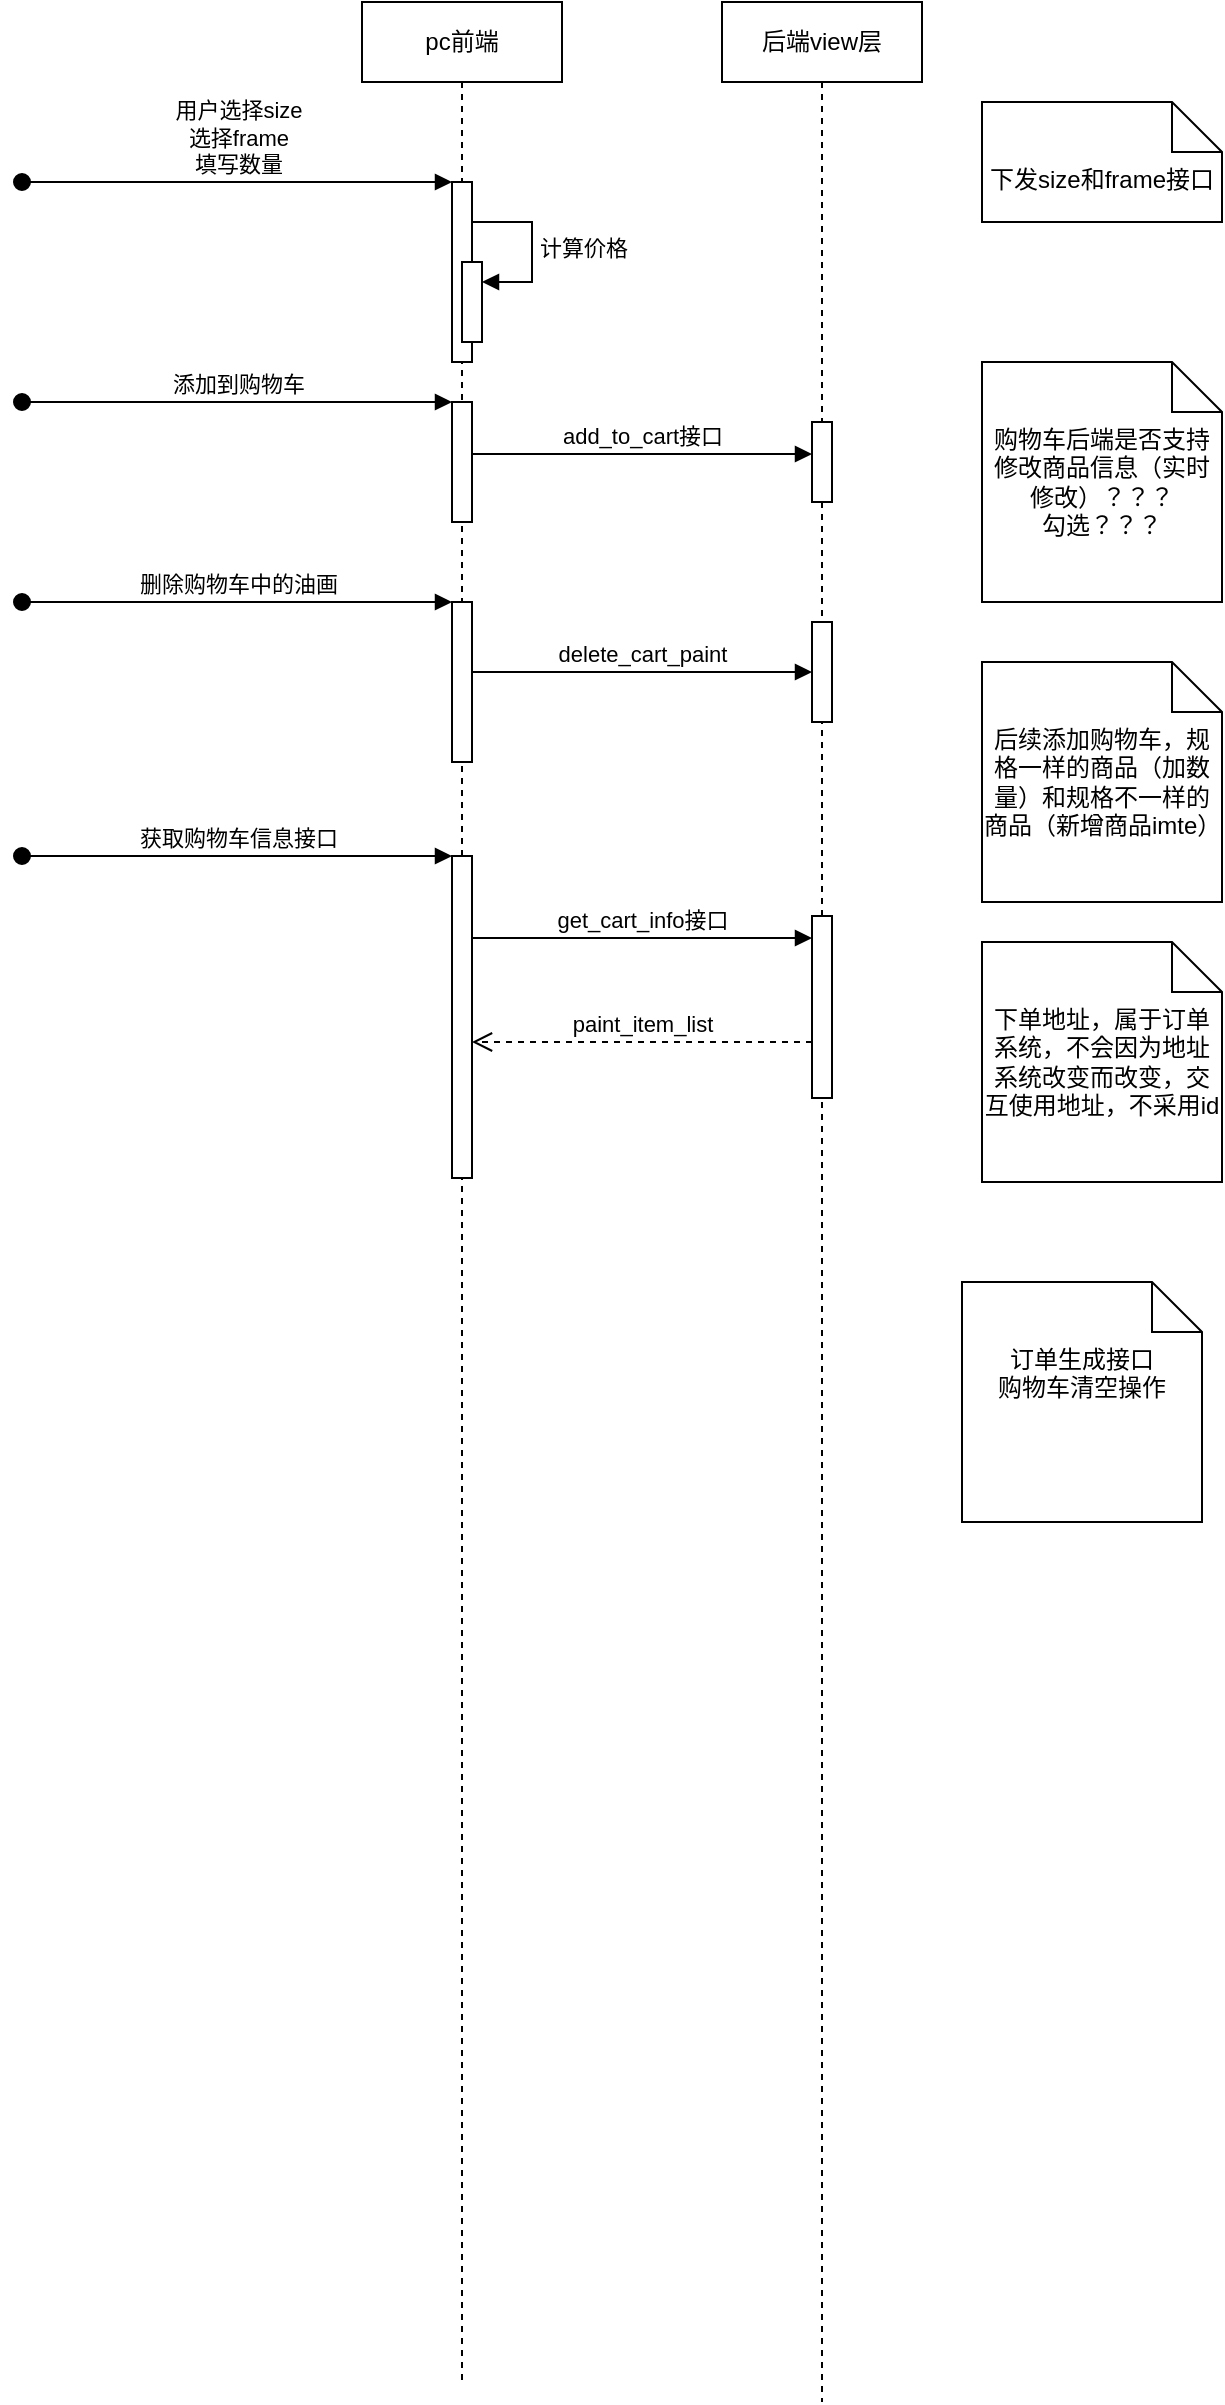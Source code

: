 <mxfile version="21.3.2" type="github">
  <diagram name="Page-1" id="2YBvvXClWsGukQMizWep">
    <mxGraphModel dx="2524" dy="764" grid="1" gridSize="10" guides="1" tooltips="1" connect="1" arrows="1" fold="1" page="1" pageScale="1" pageWidth="850" pageHeight="1100" math="0" shadow="0">
      <root>
        <mxCell id="0" />
        <mxCell id="1" parent="0" />
        <mxCell id="aM9ryv3xv72pqoxQDRHE-1" value="pc前端" style="shape=umlLifeline;perimeter=lifelinePerimeter;whiteSpace=wrap;html=1;container=0;dropTarget=0;collapsible=0;recursiveResize=0;outlineConnect=0;portConstraint=eastwest;newEdgeStyle={&quot;edgeStyle&quot;:&quot;elbowEdgeStyle&quot;,&quot;elbow&quot;:&quot;vertical&quot;,&quot;curved&quot;:0,&quot;rounded&quot;:0};" parent="1" vertex="1">
          <mxGeometry x="40" y="40" width="100" height="1190" as="geometry" />
        </mxCell>
        <mxCell id="aM9ryv3xv72pqoxQDRHE-2" value="" style="html=1;points=[];perimeter=orthogonalPerimeter;outlineConnect=0;targetShapes=umlLifeline;portConstraint=eastwest;newEdgeStyle={&quot;edgeStyle&quot;:&quot;elbowEdgeStyle&quot;,&quot;elbow&quot;:&quot;vertical&quot;,&quot;curved&quot;:0,&quot;rounded&quot;:0};" parent="aM9ryv3xv72pqoxQDRHE-1" vertex="1">
          <mxGeometry x="45" y="200" width="10" height="60" as="geometry" />
        </mxCell>
        <mxCell id="aM9ryv3xv72pqoxQDRHE-3" value="添加到购物车" style="html=1;verticalAlign=bottom;startArrow=oval;endArrow=block;startSize=8;edgeStyle=elbowEdgeStyle;elbow=vertical;curved=0;rounded=0;" parent="aM9ryv3xv72pqoxQDRHE-1" target="aM9ryv3xv72pqoxQDRHE-2" edge="1">
          <mxGeometry relative="1" as="geometry">
            <mxPoint x="-170" y="200" as="sourcePoint" />
          </mxGeometry>
        </mxCell>
        <mxCell id="wfiQlkiaHBMbOuEJ9Ofo-7" value="" style="html=1;points=[];perimeter=orthogonalPerimeter;outlineConnect=0;targetShapes=umlLifeline;portConstraint=eastwest;newEdgeStyle={&quot;edgeStyle&quot;:&quot;elbowEdgeStyle&quot;,&quot;elbow&quot;:&quot;vertical&quot;,&quot;curved&quot;:0,&quot;rounded&quot;:0};" vertex="1" parent="aM9ryv3xv72pqoxQDRHE-1">
          <mxGeometry x="45" y="90" width="10" height="90" as="geometry" />
        </mxCell>
        <mxCell id="wfiQlkiaHBMbOuEJ9Ofo-14" value="" style="html=1;points=[];perimeter=orthogonalPerimeter;outlineConnect=0;targetShapes=umlLifeline;portConstraint=eastwest;newEdgeStyle={&quot;edgeStyle&quot;:&quot;elbowEdgeStyle&quot;,&quot;elbow&quot;:&quot;vertical&quot;,&quot;curved&quot;:0,&quot;rounded&quot;:0};" vertex="1" parent="aM9ryv3xv72pqoxQDRHE-1">
          <mxGeometry x="50" y="130" width="10" height="40" as="geometry" />
        </mxCell>
        <mxCell id="wfiQlkiaHBMbOuEJ9Ofo-15" value="计算价格" style="html=1;align=left;spacingLeft=2;endArrow=block;rounded=0;edgeStyle=orthogonalEdgeStyle;curved=0;rounded=0;" edge="1" target="wfiQlkiaHBMbOuEJ9Ofo-14" parent="aM9ryv3xv72pqoxQDRHE-1">
          <mxGeometry relative="1" as="geometry">
            <mxPoint x="55" y="110" as="sourcePoint" />
            <Array as="points">
              <mxPoint x="85" y="140" />
            </Array>
          </mxGeometry>
        </mxCell>
        <mxCell id="wfiQlkiaHBMbOuEJ9Ofo-17" value="" style="html=1;points=[];perimeter=orthogonalPerimeter;outlineConnect=0;targetShapes=umlLifeline;portConstraint=eastwest;newEdgeStyle={&quot;edgeStyle&quot;:&quot;elbowEdgeStyle&quot;,&quot;elbow&quot;:&quot;vertical&quot;,&quot;curved&quot;:0,&quot;rounded&quot;:0};" vertex="1" parent="aM9ryv3xv72pqoxQDRHE-1">
          <mxGeometry x="45" y="427" width="10" height="161" as="geometry" />
        </mxCell>
        <mxCell id="wfiQlkiaHBMbOuEJ9Ofo-18" value="获取购物车信息接口" style="html=1;verticalAlign=bottom;startArrow=oval;endArrow=block;startSize=8;edgeStyle=elbowEdgeStyle;elbow=vertical;curved=0;rounded=0;" edge="1" target="wfiQlkiaHBMbOuEJ9Ofo-17" parent="aM9ryv3xv72pqoxQDRHE-1">
          <mxGeometry relative="1" as="geometry">
            <mxPoint x="-170" y="427" as="sourcePoint" />
          </mxGeometry>
        </mxCell>
        <mxCell id="wfiQlkiaHBMbOuEJ9Ofo-57" value="" style="html=1;points=[];perimeter=orthogonalPerimeter;outlineConnect=0;targetShapes=umlLifeline;portConstraint=eastwest;newEdgeStyle={&quot;edgeStyle&quot;:&quot;elbowEdgeStyle&quot;,&quot;elbow&quot;:&quot;vertical&quot;,&quot;curved&quot;:0,&quot;rounded&quot;:0};" vertex="1" parent="aM9ryv3xv72pqoxQDRHE-1">
          <mxGeometry x="45" y="300" width="10" height="80" as="geometry" />
        </mxCell>
        <mxCell id="wfiQlkiaHBMbOuEJ9Ofo-58" value="删除购物车中的油画" style="html=1;verticalAlign=bottom;startArrow=oval;endArrow=block;startSize=8;edgeStyle=elbowEdgeStyle;elbow=vertical;curved=0;rounded=0;" edge="1" target="wfiQlkiaHBMbOuEJ9Ofo-57" parent="aM9ryv3xv72pqoxQDRHE-1">
          <mxGeometry relative="1" as="geometry">
            <mxPoint x="-170" y="300" as="sourcePoint" />
          </mxGeometry>
        </mxCell>
        <mxCell id="aM9ryv3xv72pqoxQDRHE-5" value="后端view层" style="shape=umlLifeline;perimeter=lifelinePerimeter;whiteSpace=wrap;html=1;container=0;dropTarget=0;collapsible=0;recursiveResize=0;outlineConnect=0;portConstraint=eastwest;newEdgeStyle={&quot;edgeStyle&quot;:&quot;elbowEdgeStyle&quot;,&quot;elbow&quot;:&quot;vertical&quot;,&quot;curved&quot;:0,&quot;rounded&quot;:0};" parent="1" vertex="1">
          <mxGeometry x="220" y="40" width="100" height="1200" as="geometry" />
        </mxCell>
        <mxCell id="aM9ryv3xv72pqoxQDRHE-6" value="" style="html=1;points=[];perimeter=orthogonalPerimeter;outlineConnect=0;targetShapes=umlLifeline;portConstraint=eastwest;newEdgeStyle={&quot;edgeStyle&quot;:&quot;elbowEdgeStyle&quot;,&quot;elbow&quot;:&quot;vertical&quot;,&quot;curved&quot;:0,&quot;rounded&quot;:0};" parent="aM9ryv3xv72pqoxQDRHE-5" vertex="1">
          <mxGeometry x="45" y="210" width="10" height="40" as="geometry" />
        </mxCell>
        <mxCell id="wfiQlkiaHBMbOuEJ9Ofo-30" value="" style="html=1;points=[];perimeter=orthogonalPerimeter;outlineConnect=0;targetShapes=umlLifeline;portConstraint=eastwest;newEdgeStyle={&quot;edgeStyle&quot;:&quot;elbowEdgeStyle&quot;,&quot;elbow&quot;:&quot;vertical&quot;,&quot;curved&quot;:0,&quot;rounded&quot;:0};" vertex="1" parent="aM9ryv3xv72pqoxQDRHE-5">
          <mxGeometry x="45" y="457" width="10" height="91" as="geometry" />
        </mxCell>
        <mxCell id="wfiQlkiaHBMbOuEJ9Ofo-62" value="" style="html=1;points=[];perimeter=orthogonalPerimeter;outlineConnect=0;targetShapes=umlLifeline;portConstraint=eastwest;newEdgeStyle={&quot;edgeStyle&quot;:&quot;elbowEdgeStyle&quot;,&quot;elbow&quot;:&quot;vertical&quot;,&quot;curved&quot;:0,&quot;rounded&quot;:0};" vertex="1" parent="aM9ryv3xv72pqoxQDRHE-5">
          <mxGeometry x="45" y="310" width="10" height="50" as="geometry" />
        </mxCell>
        <mxCell id="aM9ryv3xv72pqoxQDRHE-7" value="add_to_cart接口" style="html=1;verticalAlign=bottom;endArrow=block;edgeStyle=elbowEdgeStyle;elbow=vertical;curved=0;rounded=0;" parent="1" edge="1">
          <mxGeometry relative="1" as="geometry">
            <mxPoint x="95" y="266" as="sourcePoint" />
            <Array as="points">
              <mxPoint x="180" y="266" />
            </Array>
            <mxPoint x="265" y="266" as="targetPoint" />
          </mxGeometry>
        </mxCell>
        <mxCell id="wfiQlkiaHBMbOuEJ9Ofo-8" value="用户选择size&lt;br&gt;选择frame&lt;br&gt;填写数量" style="html=1;verticalAlign=bottom;startArrow=oval;endArrow=block;startSize=8;edgeStyle=elbowEdgeStyle;elbow=vertical;curved=0;rounded=0;" edge="1" target="wfiQlkiaHBMbOuEJ9Ofo-7" parent="1">
          <mxGeometry relative="1" as="geometry">
            <mxPoint x="-130" y="130" as="sourcePoint" />
          </mxGeometry>
        </mxCell>
        <mxCell id="wfiQlkiaHBMbOuEJ9Ofo-31" value="get_cart_info接口" style="html=1;verticalAlign=bottom;endArrow=block;edgeStyle=elbowEdgeStyle;elbow=vertical;curved=0;rounded=0;" edge="1" parent="1">
          <mxGeometry relative="1" as="geometry">
            <mxPoint x="95" y="508" as="sourcePoint" />
            <mxPoint x="265" y="508" as="targetPoint" />
          </mxGeometry>
        </mxCell>
        <mxCell id="wfiQlkiaHBMbOuEJ9Ofo-32" value="paint_item_list" style="html=1;verticalAlign=bottom;endArrow=open;dashed=1;endSize=8;edgeStyle=elbowEdgeStyle;elbow=vertical;curved=0;rounded=0;" edge="1" parent="1">
          <mxGeometry relative="1" as="geometry">
            <mxPoint x="95" y="560" as="targetPoint" />
            <mxPoint x="265" y="560" as="sourcePoint" />
            <mxPoint as="offset" />
          </mxGeometry>
        </mxCell>
        <mxCell id="wfiQlkiaHBMbOuEJ9Ofo-63" value="delete_cart_paint" style="html=1;verticalAlign=bottom;endArrow=block;edgeStyle=elbowEdgeStyle;elbow=vertical;curved=0;rounded=0;" edge="1" target="wfiQlkiaHBMbOuEJ9Ofo-62" parent="1" source="wfiQlkiaHBMbOuEJ9Ofo-57">
          <mxGeometry relative="1" as="geometry">
            <mxPoint x="195" y="350" as="sourcePoint" />
          </mxGeometry>
        </mxCell>
        <mxCell id="wfiQlkiaHBMbOuEJ9Ofo-66" value="下发size和frame接口" style="shape=note2;boundedLbl=1;whiteSpace=wrap;html=1;size=25;verticalAlign=top;align=center;" vertex="1" parent="1">
          <mxGeometry x="350" y="90" width="120" height="60" as="geometry" />
        </mxCell>
        <mxCell id="wfiQlkiaHBMbOuEJ9Ofo-67" value="购物车后端是否支持修改商品信息（实时修改）？？？&lt;br&gt;勾选？？？" style="shape=note2;boundedLbl=1;whiteSpace=wrap;html=1;size=25;verticalAlign=top;align=center;" vertex="1" parent="1">
          <mxGeometry x="350" y="220" width="120" height="120" as="geometry" />
        </mxCell>
        <mxCell id="wfiQlkiaHBMbOuEJ9Ofo-68" value="后续添加购物车，规格一样的商品（加数量）和规格不一样的商品（新增商品imte）" style="shape=note2;boundedLbl=1;whiteSpace=wrap;html=1;size=25;verticalAlign=top;align=center;" vertex="1" parent="1">
          <mxGeometry x="350" y="370" width="120" height="120" as="geometry" />
        </mxCell>
        <mxCell id="wfiQlkiaHBMbOuEJ9Ofo-69" value="下单地址，属于订单系统，不会因为地址系统改变而改变，交互使用地址，不采用id" style="shape=note2;boundedLbl=1;whiteSpace=wrap;html=1;size=25;verticalAlign=top;align=center;" vertex="1" parent="1">
          <mxGeometry x="350" y="510" width="120" height="120" as="geometry" />
        </mxCell>
        <mxCell id="wfiQlkiaHBMbOuEJ9Ofo-70" value="订单生成接口&lt;br&gt;购物车清空操作" style="shape=note2;boundedLbl=1;whiteSpace=wrap;html=1;size=25;verticalAlign=top;align=center;" vertex="1" parent="1">
          <mxGeometry x="340" y="680" width="120" height="120" as="geometry" />
        </mxCell>
      </root>
    </mxGraphModel>
  </diagram>
</mxfile>

